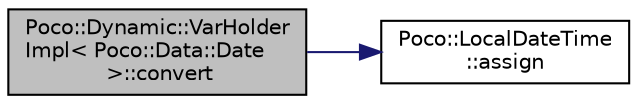 digraph "Poco::Dynamic::VarHolderImpl&lt; Poco::Data::Date &gt;::convert"
{
 // LATEX_PDF_SIZE
  edge [fontname="Helvetica",fontsize="10",labelfontname="Helvetica",labelfontsize="10"];
  node [fontname="Helvetica",fontsize="10",shape=record];
  rankdir="LR";
  Node1 [label="Poco::Dynamic::VarHolder\lImpl\< Poco::Data::Date\l \>::convert",height=0.2,width=0.4,color="black", fillcolor="grey75", style="filled", fontcolor="black",tooltip=" "];
  Node1 -> Node2 [color="midnightblue",fontsize="10",style="solid",fontname="Helvetica"];
  Node2 [label="Poco::LocalDateTime\l::assign",height=0.2,width=0.4,color="black", fillcolor="white", style="filled",URL="$classPoco_1_1LocalDateTime.html#a593849fdd75ebe9cc18893fa9036927e",tooltip="Assigns a Julian day in the local time zone."];
}
